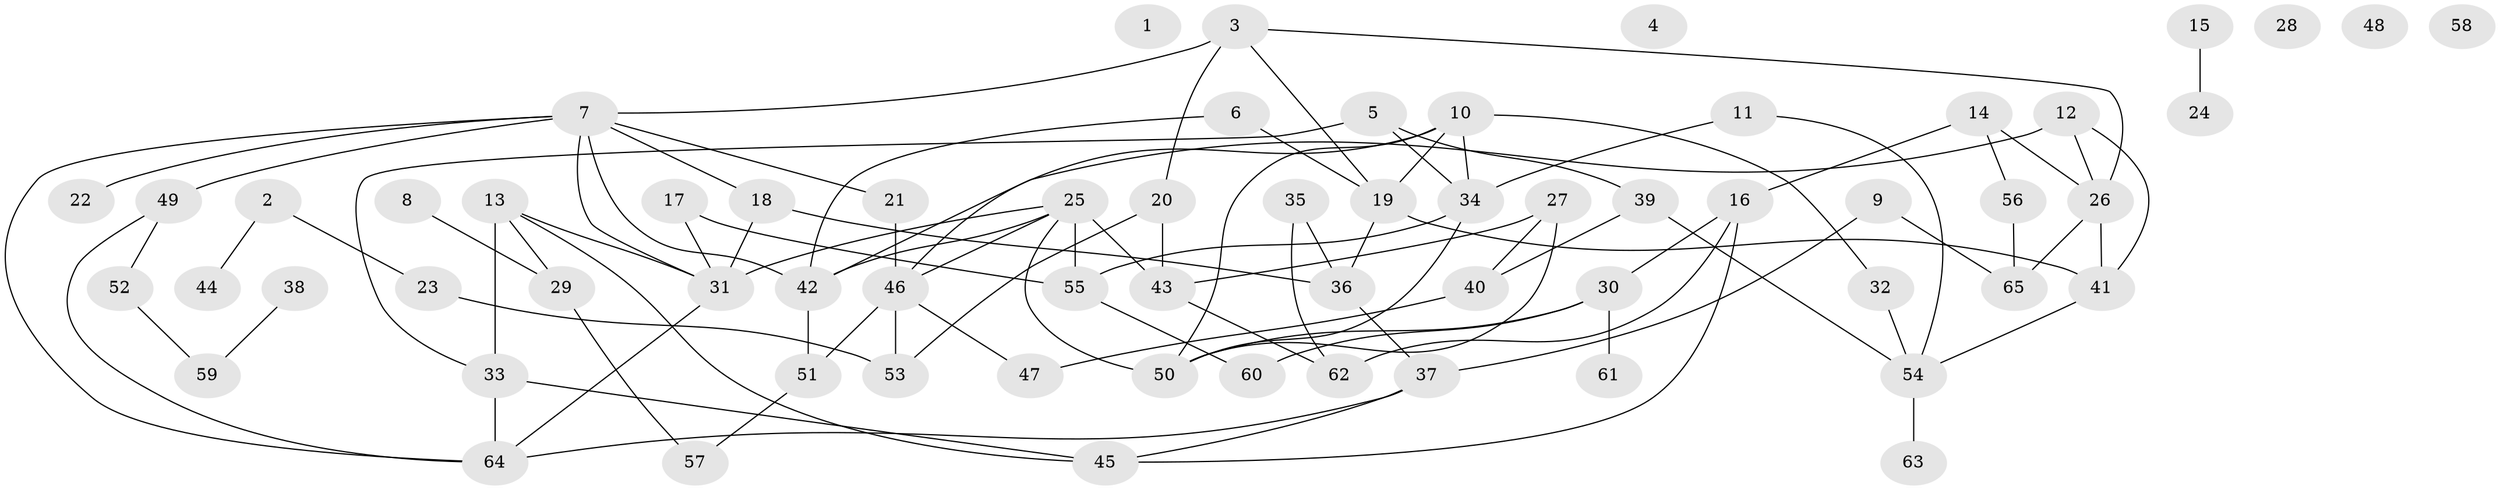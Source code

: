 // Generated by graph-tools (version 1.1) at 2025/39/03/09/25 04:39:42]
// undirected, 65 vertices, 95 edges
graph export_dot {
graph [start="1"]
  node [color=gray90,style=filled];
  1;
  2;
  3;
  4;
  5;
  6;
  7;
  8;
  9;
  10;
  11;
  12;
  13;
  14;
  15;
  16;
  17;
  18;
  19;
  20;
  21;
  22;
  23;
  24;
  25;
  26;
  27;
  28;
  29;
  30;
  31;
  32;
  33;
  34;
  35;
  36;
  37;
  38;
  39;
  40;
  41;
  42;
  43;
  44;
  45;
  46;
  47;
  48;
  49;
  50;
  51;
  52;
  53;
  54;
  55;
  56;
  57;
  58;
  59;
  60;
  61;
  62;
  63;
  64;
  65;
  2 -- 23;
  2 -- 44;
  3 -- 7;
  3 -- 19;
  3 -- 20;
  3 -- 26;
  5 -- 33;
  5 -- 34;
  5 -- 39;
  6 -- 19;
  6 -- 42;
  7 -- 18;
  7 -- 21;
  7 -- 22;
  7 -- 31;
  7 -- 42;
  7 -- 49;
  7 -- 64;
  8 -- 29;
  9 -- 37;
  9 -- 65;
  10 -- 19;
  10 -- 32;
  10 -- 34;
  10 -- 46;
  10 -- 50;
  11 -- 34;
  11 -- 54;
  12 -- 26;
  12 -- 41;
  12 -- 42;
  13 -- 29;
  13 -- 31;
  13 -- 33;
  13 -- 45;
  14 -- 16;
  14 -- 26;
  14 -- 56;
  15 -- 24;
  16 -- 30;
  16 -- 45;
  16 -- 62;
  17 -- 31;
  17 -- 55;
  18 -- 31;
  18 -- 36;
  19 -- 36;
  19 -- 41;
  20 -- 43;
  20 -- 53;
  21 -- 46;
  23 -- 53;
  25 -- 31;
  25 -- 42;
  25 -- 43;
  25 -- 46;
  25 -- 50;
  25 -- 55;
  26 -- 41;
  26 -- 65;
  27 -- 40;
  27 -- 43;
  27 -- 50;
  29 -- 57;
  30 -- 50;
  30 -- 60;
  30 -- 61;
  31 -- 64;
  32 -- 54;
  33 -- 45;
  33 -- 64;
  34 -- 50;
  34 -- 55;
  35 -- 36;
  35 -- 62;
  36 -- 37;
  37 -- 45;
  37 -- 64;
  38 -- 59;
  39 -- 40;
  39 -- 54;
  40 -- 47;
  41 -- 54;
  42 -- 51;
  43 -- 62;
  46 -- 47;
  46 -- 51;
  46 -- 53;
  49 -- 52;
  49 -- 64;
  51 -- 57;
  52 -- 59;
  54 -- 63;
  55 -- 60;
  56 -- 65;
}
